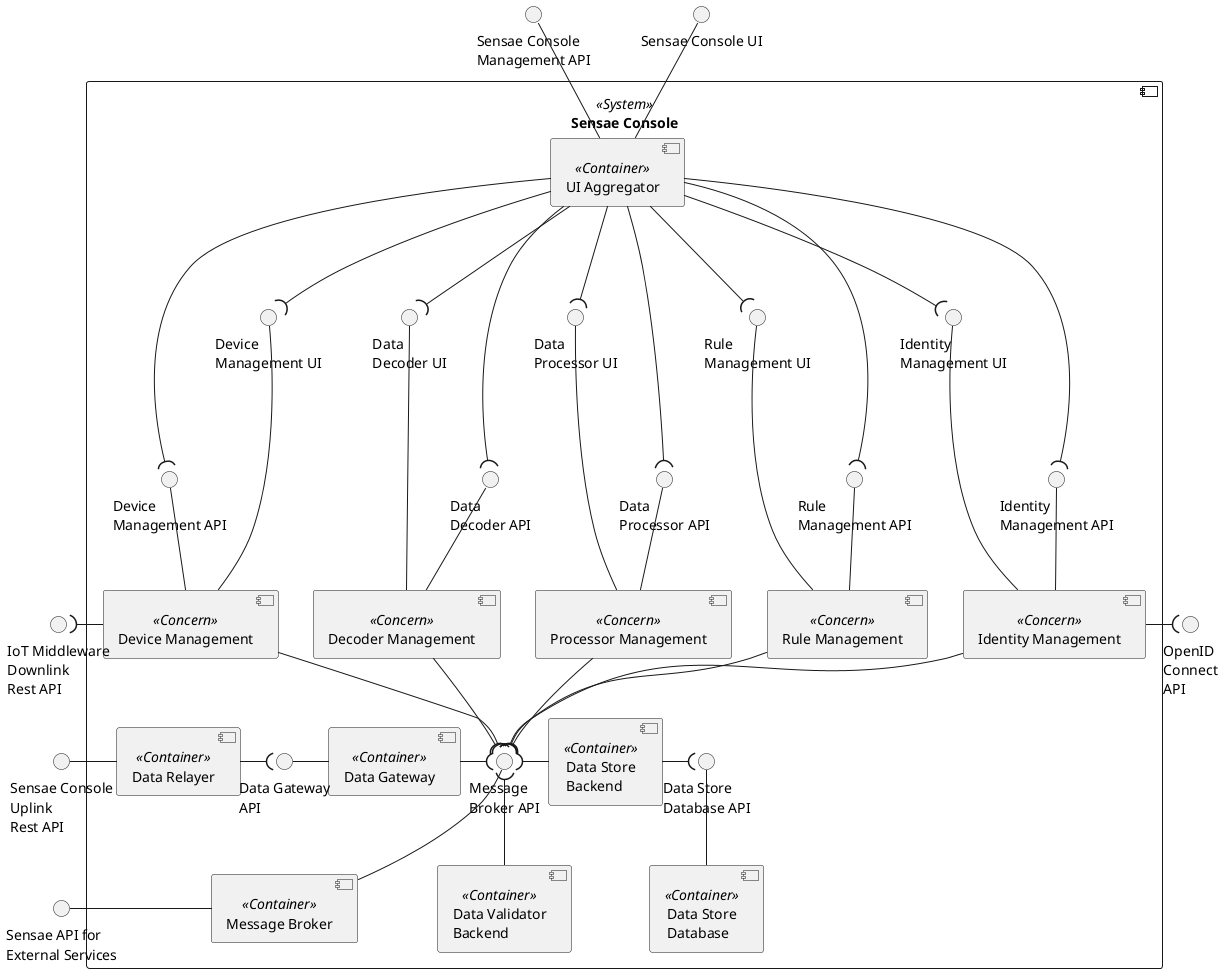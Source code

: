 @startuml contexts-v2

interface "Sensae Console\nUplink\nRest API" as RELAY_API
interface "OpenID\nConnect\nAPI" as OUT_ENDPOINT

component "Sensae Console" <<System>> {

    component "UI Aggregator" <<Container>> as UI

    component "Device Management" <<Concern>> as ID_MAN
    component "Rule Management" <<Concern>> as RULE_MAN
    component "Decoder Management" <<Concern>> as DECO_MAN
    component "Processor Management" <<Concern>> as PROC_MAN
    component "Identity Management" <<Concern>> as DEVI_MAN

    component "Message Broker" <<Container>> as MB

    interface "Message\nBroker API" as MB_API

    component "Data Gateway" <<Container>> as GATE

    interface "Data Gateway\nAPI" as GATE_API

    component "Data Relayer" <<Container>> as RELAY

    component "Data Validator\nBackend" <<Container>> as VALI
    component "Data Store\nBackend" <<Container>> as STORE
    component "Data Store\nDatabase" <<Container>> as STORE_DB

    interface "Data Store\nDatabase API" as STORE_DB_API

    STORE_DB_API -- STORE_DB
    STORE -( STORE_DB_API
    GATE_API - GATE
    RELAY -( GATE_API

    ID_MAN -[hidden]- RELAY

    interface "Device\nManagement API" as ID_MAN_API
    interface "Device\nManagement UI" as ID_MAN_UI

    ID_MAN_API -- ID_MAN
    ID_MAN_UI --- ID_MAN

    interface "Rule\nManagement API" as RULE_MAN_API
    interface "Rule\nManagement UI" as RULE_MAN_UI

    RULE_MAN_API -- RULE_MAN
    RULE_MAN_UI --- RULE_MAN

    interface "Identity\nManagement API" as DEVI_MAN_API
    interface "Identity\nManagement UI" as DEVI_MAN_UI

    DEVI_MAN_API -- DEVI_MAN
    DEVI_MAN_UI --- DEVI_MAN

    interface "Data\nDecoder API" as DECO_MAN_API
    interface "Data\nDecoder UI" as DECO_MAN_UI

    DECO_MAN_API -- DECO_MAN
    DECO_MAN_UI --- DECO_MAN

    interface "Data\nProcessor API" as PROC_MAN_API
    interface "Data\nProcessor UI" as PROC_MAN_UI

    PROC_MAN_API -- PROC_MAN
    PROC_MAN_UI --- PROC_MAN

    UI --( PROC_MAN_API
    UI --( PROC_MAN_UI

    UI --( DECO_MAN_API
    UI --( DECO_MAN_UI

    UI --( DEVI_MAN_API
    UI --( DEVI_MAN_UI

    UI --( RULE_MAN_API
    UI --( RULE_MAN_UI

    UI --( ID_MAN_API
    UI --( ID_MAN_UI
}

interface "Sensae API for\nExternal Services" as MB_API2

MB_API2 - MB

DEVI_MAN -( OUT_ENDPOINT

interface "IoT Middleware\nDownlink\nRest API" as OPENID

OPENID )- ID_MAN

RELAY_API - RELAY

MB_API )- STORE
MB_API )-- VALI

ID_MAN -[hidden]- RELAY_API
OPENID -[hidden]- RELAY_API
GATE_API -[hidden] MB
RELAY_API -[hidden] MB_API2

MB_API -- MB

PROC_MAN --( MB_API
DEVI_MAN --( MB_API
DECO_MAN --( MB_API
ID_MAN --( MB_API
RULE_MAN --( MB_API
GATE -( MB_API

DEVI_MAN_API -[hidden]- OUT_ENDPOINT

interface "Sensae Console\nManagement API" as API
interface "Sensae Console UI" as UI_API

API -- UI
UI_API -- UI

@enduml
